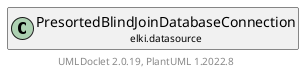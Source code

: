 @startuml
    remove .*\.(Instance|Par|Parameterizer|Factory)$
    set namespaceSeparator none
    hide empty fields
    hide empty methods

    class "<size:14>PresortedBlindJoinDatabaseConnection.Par\n<size:10>elki.datasource" as elki.datasource.PresortedBlindJoinDatabaseConnection.Par [[PresortedBlindJoinDatabaseConnection.Par.html]] {
        {static} +SOURCES_ID: OptionID
        #sources: List<? extends DatabaseConnection>
        +configure(Parameterization): void
        +make(): PresortedBlindJoinDatabaseConnection
    }

    abstract class "<size:14>AbstractDatabaseConnection.Par\n<size:10>elki.datasource" as elki.datasource.AbstractDatabaseConnection.Par [[AbstractDatabaseConnection.Par.html]]
    class "<size:14>PresortedBlindJoinDatabaseConnection\n<size:10>elki.datasource" as elki.datasource.PresortedBlindJoinDatabaseConnection [[PresortedBlindJoinDatabaseConnection.html]]

    elki.datasource.AbstractDatabaseConnection.Par <|-- elki.datasource.PresortedBlindJoinDatabaseConnection.Par
    elki.datasource.PresortedBlindJoinDatabaseConnection +-- elki.datasource.PresortedBlindJoinDatabaseConnection.Par

    center footer UMLDoclet 2.0.19, PlantUML 1.2022.8
@enduml

